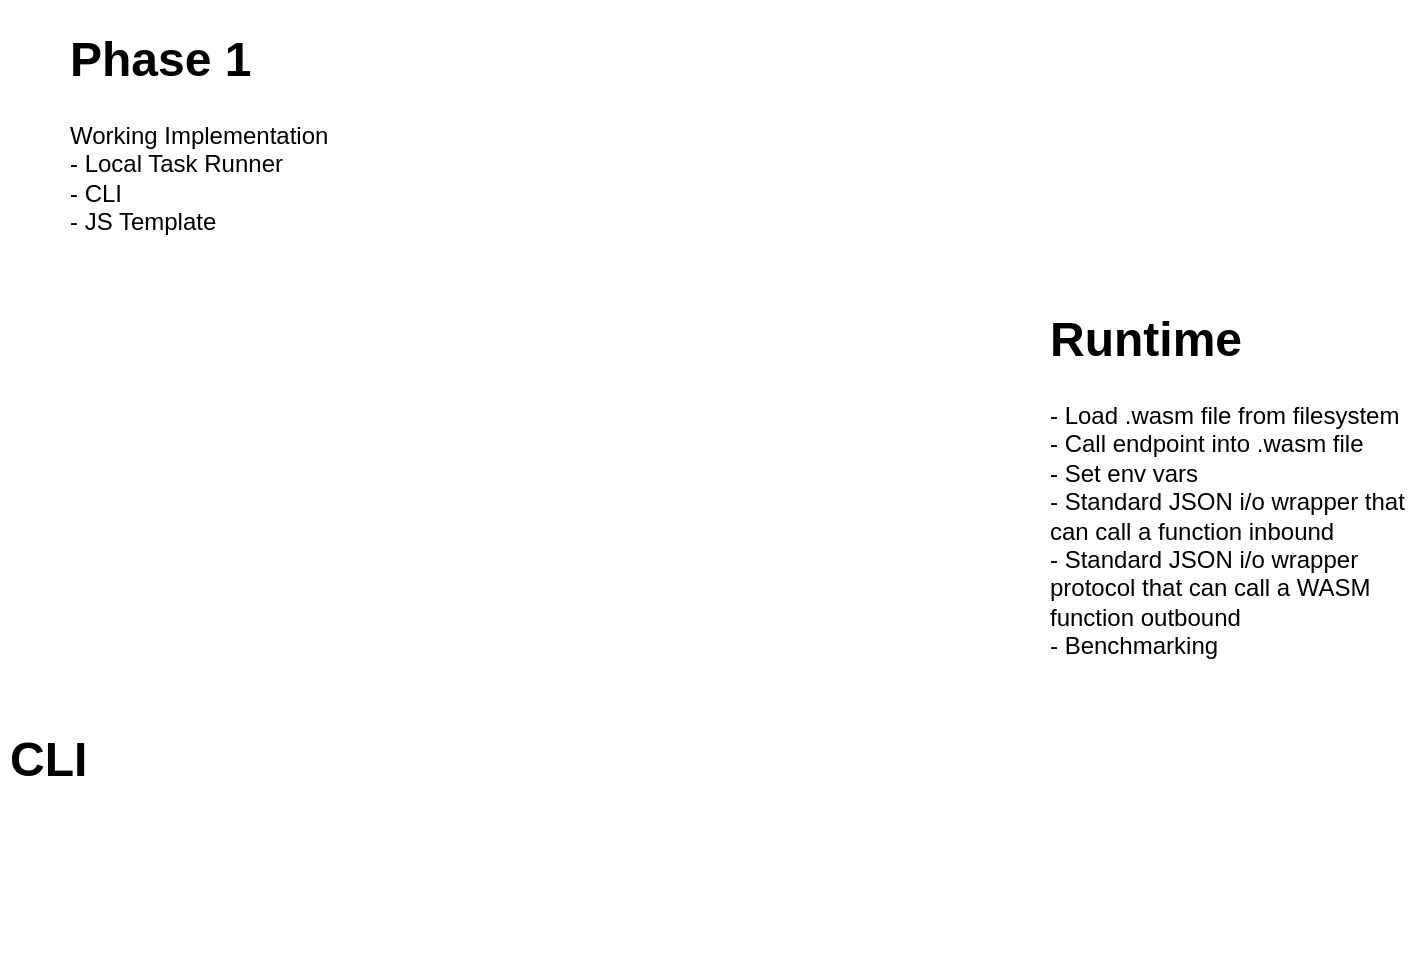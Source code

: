 <mxfile version="23.1.5" type="device">
  <diagram name="Page-1" id="8LoeNkvqYndlKAMbdP8W">
    <mxGraphModel dx="1193" dy="798" grid="1" gridSize="10" guides="1" tooltips="1" connect="1" arrows="1" fold="1" page="1" pageScale="1" pageWidth="850" pageHeight="1100" math="0" shadow="0">
      <root>
        <mxCell id="0" />
        <mxCell id="1" parent="0" />
        <mxCell id="HaXo8SeIInuvV-pDLGNu-1" value="&lt;h1&gt;Phase 1&lt;/h1&gt;&lt;div&gt;Working Implementation&lt;/div&gt;&lt;div&gt;- Local Task Runner&lt;/div&gt;&lt;div&gt;- CLI&lt;/div&gt;&lt;div&gt;- JS Template&lt;/div&gt;" style="text;html=1;spacing=5;spacingTop=-20;whiteSpace=wrap;overflow=hidden;rounded=0;" vertex="1" parent="1">
          <mxGeometry x="150" y="140" width="190" height="120" as="geometry" />
        </mxCell>
        <mxCell id="HaXo8SeIInuvV-pDLGNu-3" value="&lt;h1&gt;CLI&amp;nbsp;&lt;/h1&gt;" style="text;html=1;spacing=5;spacingTop=-20;whiteSpace=wrap;overflow=hidden;rounded=0;" vertex="1" parent="1">
          <mxGeometry x="120" y="490" width="190" height="120" as="geometry" />
        </mxCell>
        <mxCell id="HaXo8SeIInuvV-pDLGNu-4" value="&lt;h1&gt;Runtime&lt;/h1&gt;&lt;div&gt;- Load .wasm file from filesystem&lt;/div&gt;&lt;div&gt;- Call endpoint into .wasm file&lt;/div&gt;&lt;div&gt;- Set env vars&lt;/div&gt;&lt;div&gt;- Standard JSON i/o wrapper that can call a function inbound&lt;/div&gt;&lt;div&gt;- Standard JSON i/o wrapper protocol that can call a WASM function outbound&lt;/div&gt;&lt;div&gt;- Benchmarking&lt;/div&gt;" style="text;html=1;spacing=5;spacingTop=-20;whiteSpace=wrap;overflow=hidden;rounded=0;" vertex="1" parent="1">
          <mxGeometry x="640" y="280" width="190" height="180" as="geometry" />
        </mxCell>
      </root>
    </mxGraphModel>
  </diagram>
</mxfile>
